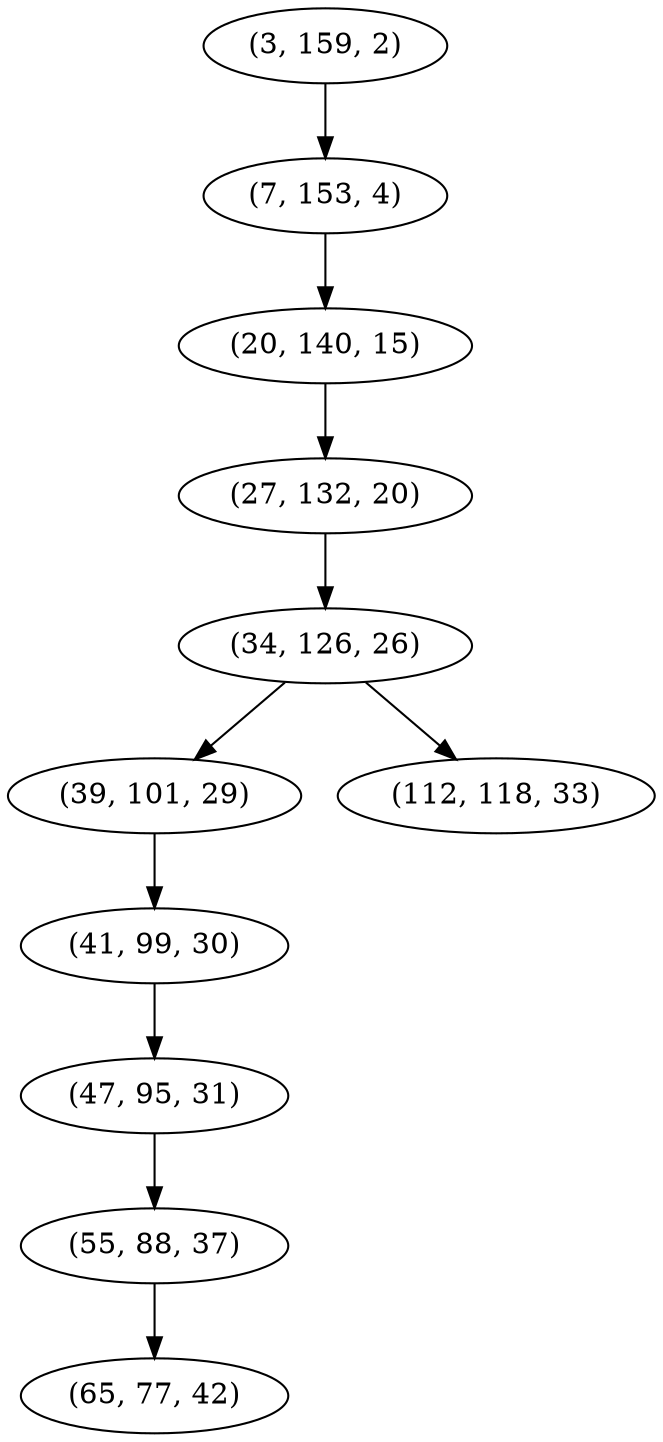 digraph tree {
    "(3, 159, 2)";
    "(7, 153, 4)";
    "(20, 140, 15)";
    "(27, 132, 20)";
    "(34, 126, 26)";
    "(39, 101, 29)";
    "(41, 99, 30)";
    "(47, 95, 31)";
    "(55, 88, 37)";
    "(65, 77, 42)";
    "(112, 118, 33)";
    "(3, 159, 2)" -> "(7, 153, 4)";
    "(7, 153, 4)" -> "(20, 140, 15)";
    "(20, 140, 15)" -> "(27, 132, 20)";
    "(27, 132, 20)" -> "(34, 126, 26)";
    "(34, 126, 26)" -> "(39, 101, 29)";
    "(34, 126, 26)" -> "(112, 118, 33)";
    "(39, 101, 29)" -> "(41, 99, 30)";
    "(41, 99, 30)" -> "(47, 95, 31)";
    "(47, 95, 31)" -> "(55, 88, 37)";
    "(55, 88, 37)" -> "(65, 77, 42)";
}

